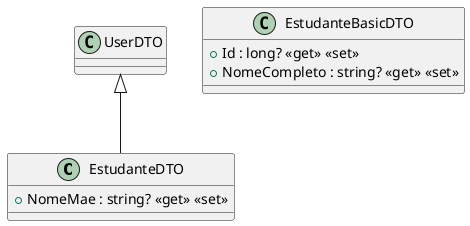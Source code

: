 @startuml
class EstudanteDTO {
    + NomeMae : string? <<get>> <<set>>
}
class EstudanteBasicDTO {
    + Id : long? <<get>> <<set>>
    + NomeCompleto : string? <<get>> <<set>>
}
UserDTO <|-- EstudanteDTO
@enduml
